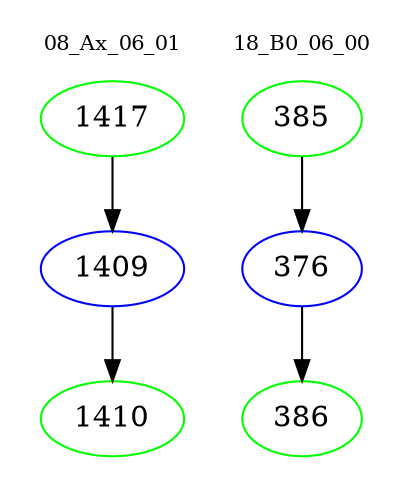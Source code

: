 digraph{
subgraph cluster_0 {
color = white
label = "08_Ax_06_01";
fontsize=10;
T0_1417 [label="1417", color="green"]
T0_1417 -> T0_1409 [color="black"]
T0_1409 [label="1409", color="blue"]
T0_1409 -> T0_1410 [color="black"]
T0_1410 [label="1410", color="green"]
}
subgraph cluster_1 {
color = white
label = "18_B0_06_00";
fontsize=10;
T1_385 [label="385", color="green"]
T1_385 -> T1_376 [color="black"]
T1_376 [label="376", color="blue"]
T1_376 -> T1_386 [color="black"]
T1_386 [label="386", color="green"]
}
}
